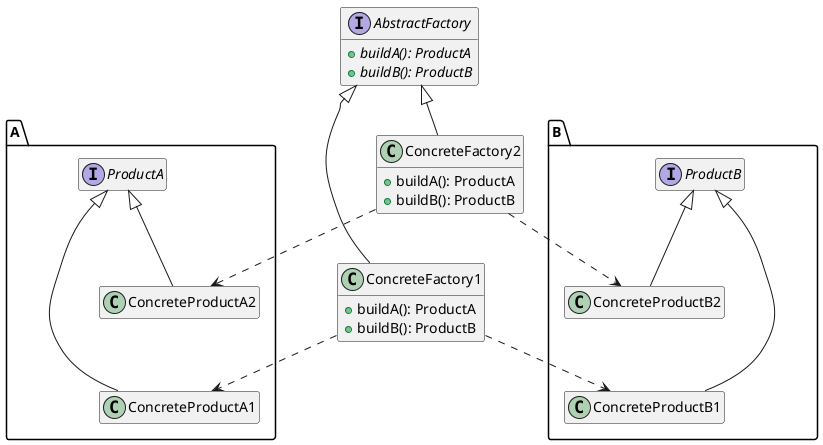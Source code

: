 @startuml

skinparam nodesep 75
skinparam ranksep 50
hide empty members

together {
  interface AbstractFactory {
    + {abstract} buildA(): ProductA
    + {abstract} buildB(): ProductB
  }

  class ConcreteFactory1 {
    + buildA(): ProductA
    + buildB(): ProductB
  }

  class ConcreteFactory2 {
    + buildA(): ProductA
    + buildB(): ProductB
  }
}

AbstractFactory <|-- ConcreteFactory1
AbstractFactory <|-- ConcreteFactory2

package A {

interface ProductA
class ConcreteProductA1
class ConcreteProductA2

ConcreteProductA2 .[hidden]. ConcreteProductA1

ProductA <|-- ConcreteProductA1
ProductA <|-- ConcreteProductA2

}

package B {

interface ProductB
class ConcreteProductB1
class ConcreteProductB2

ConcreteProductB2 .[hidden]. ConcreteProductB1

ProductB <|-- ConcreteProductB1
ProductB <|-- ConcreteProductB2

}

ConcreteFactory2 .[hidden]. ConcreteFactory1

ConcreteFactory1 .> ConcreteProductA1
ConcreteFactory2 ..> ConcreteProductA2
ConcreteFactory1 .> ConcreteProductB1
ConcreteFactory2 ..> ConcreteProductB2

@enduml
